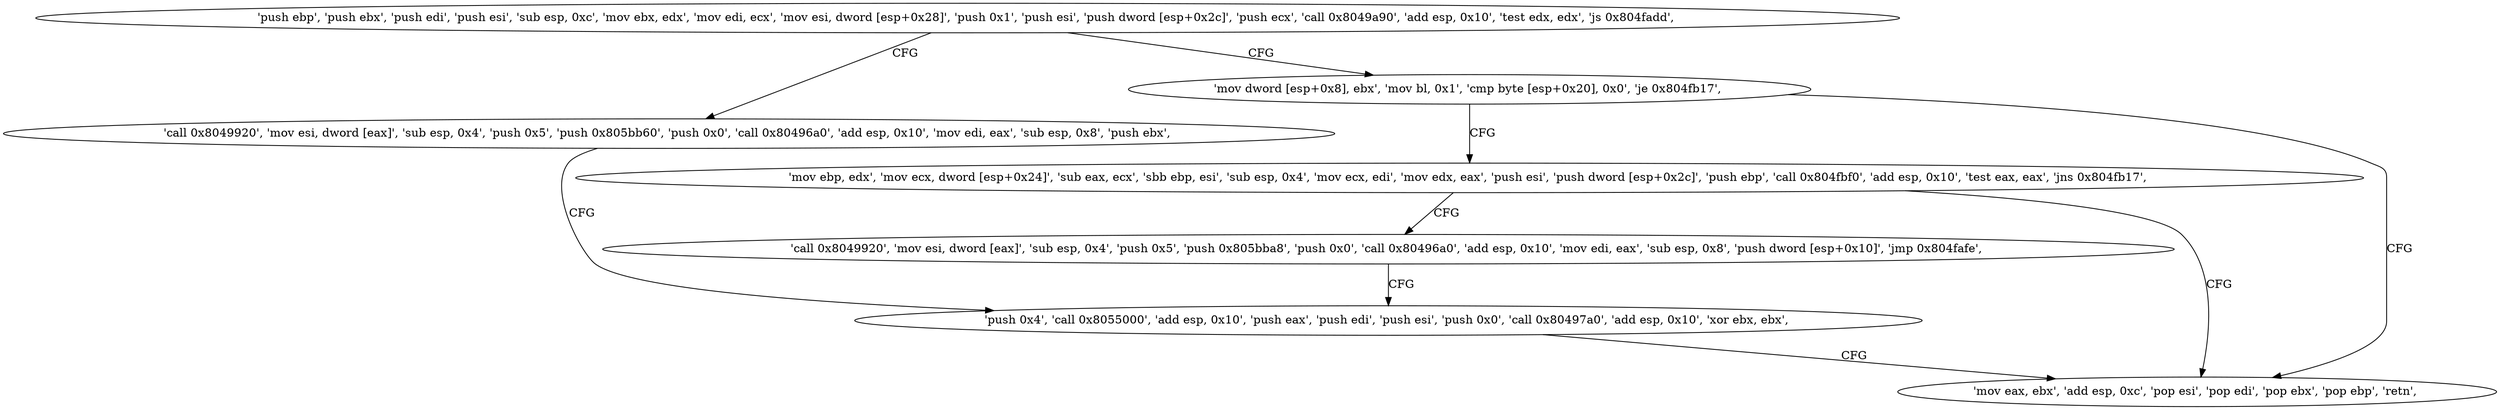 digraph "func" {
"134543968" [label = "'push ebp', 'push ebx', 'push edi', 'push esi', 'sub esp, 0xc', 'mov ebx, edx', 'mov edi, ecx', 'mov esi, dword [esp+0x28]', 'push 0x1', 'push esi', 'push dword [esp+0x2c]', 'push ecx', 'call 0x8049a90', 'add esp, 0x10', 'test edx, edx', 'js 0x804fadd', " ]
"134544093" [label = "'call 0x8049920', 'mov esi, dword [eax]', 'sub esp, 0x4', 'push 0x5', 'push 0x805bb60', 'push 0x0', 'call 0x80496a0', 'add esp, 0x10', 'mov edi, eax', 'sub esp, 0x8', 'push ebx', " ]
"134544003" [label = "'mov dword [esp+0x8], ebx', 'mov bl, 0x1', 'cmp byte [esp+0x20], 0x0', 'je 0x804fb17', " ]
"134544126" [label = "'push 0x4', 'call 0x8055000', 'add esp, 0x10', 'push eax', 'push edi', 'push esi', 'push 0x0', 'call 0x80497a0', 'add esp, 0x10', 'xor ebx, ebx', " ]
"134544151" [label = "'mov eax, ebx', 'add esp, 0xc', 'pop esi', 'pop edi', 'pop ebx', 'pop ebp', 'retn', " ]
"134544020" [label = "'mov ebp, edx', 'mov ecx, dword [esp+0x24]', 'sub eax, ecx', 'sbb ebp, esi', 'sub esp, 0x4', 'mov ecx, edi', 'mov edx, eax', 'push esi', 'push dword [esp+0x2c]', 'push ebp', 'call 0x804fbf0', 'add esp, 0x10', 'test eax, eax', 'jns 0x804fb17', " ]
"134544055" [label = "'call 0x8049920', 'mov esi, dword [eax]', 'sub esp, 0x4', 'push 0x5', 'push 0x805bba8', 'push 0x0', 'call 0x80496a0', 'add esp, 0x10', 'mov edi, eax', 'sub esp, 0x8', 'push dword [esp+0x10]', 'jmp 0x804fafe', " ]
"134543968" -> "134544093" [ label = "CFG" ]
"134543968" -> "134544003" [ label = "CFG" ]
"134544093" -> "134544126" [ label = "CFG" ]
"134544003" -> "134544151" [ label = "CFG" ]
"134544003" -> "134544020" [ label = "CFG" ]
"134544126" -> "134544151" [ label = "CFG" ]
"134544020" -> "134544151" [ label = "CFG" ]
"134544020" -> "134544055" [ label = "CFG" ]
"134544055" -> "134544126" [ label = "CFG" ]
}

